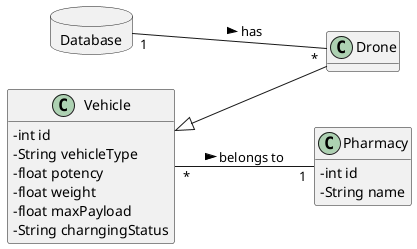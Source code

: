 @startuml
skinparam classAttributeIconSize 0
hide methods
left to right direction

database Database {
}

class Pharmacy {
  -int id
  -String name
}

class Drone{
}

class Vehicle{
  -int id
  -String vehicleType
  -float potency
  -float weight
  -float maxPayload
  -String charngingStatus
}



Database "1" -- "*" Drone : has >
Vehicle "*" -- "1" Pharmacy : belongs to >
class Drone extends Vehicle
@enduml


